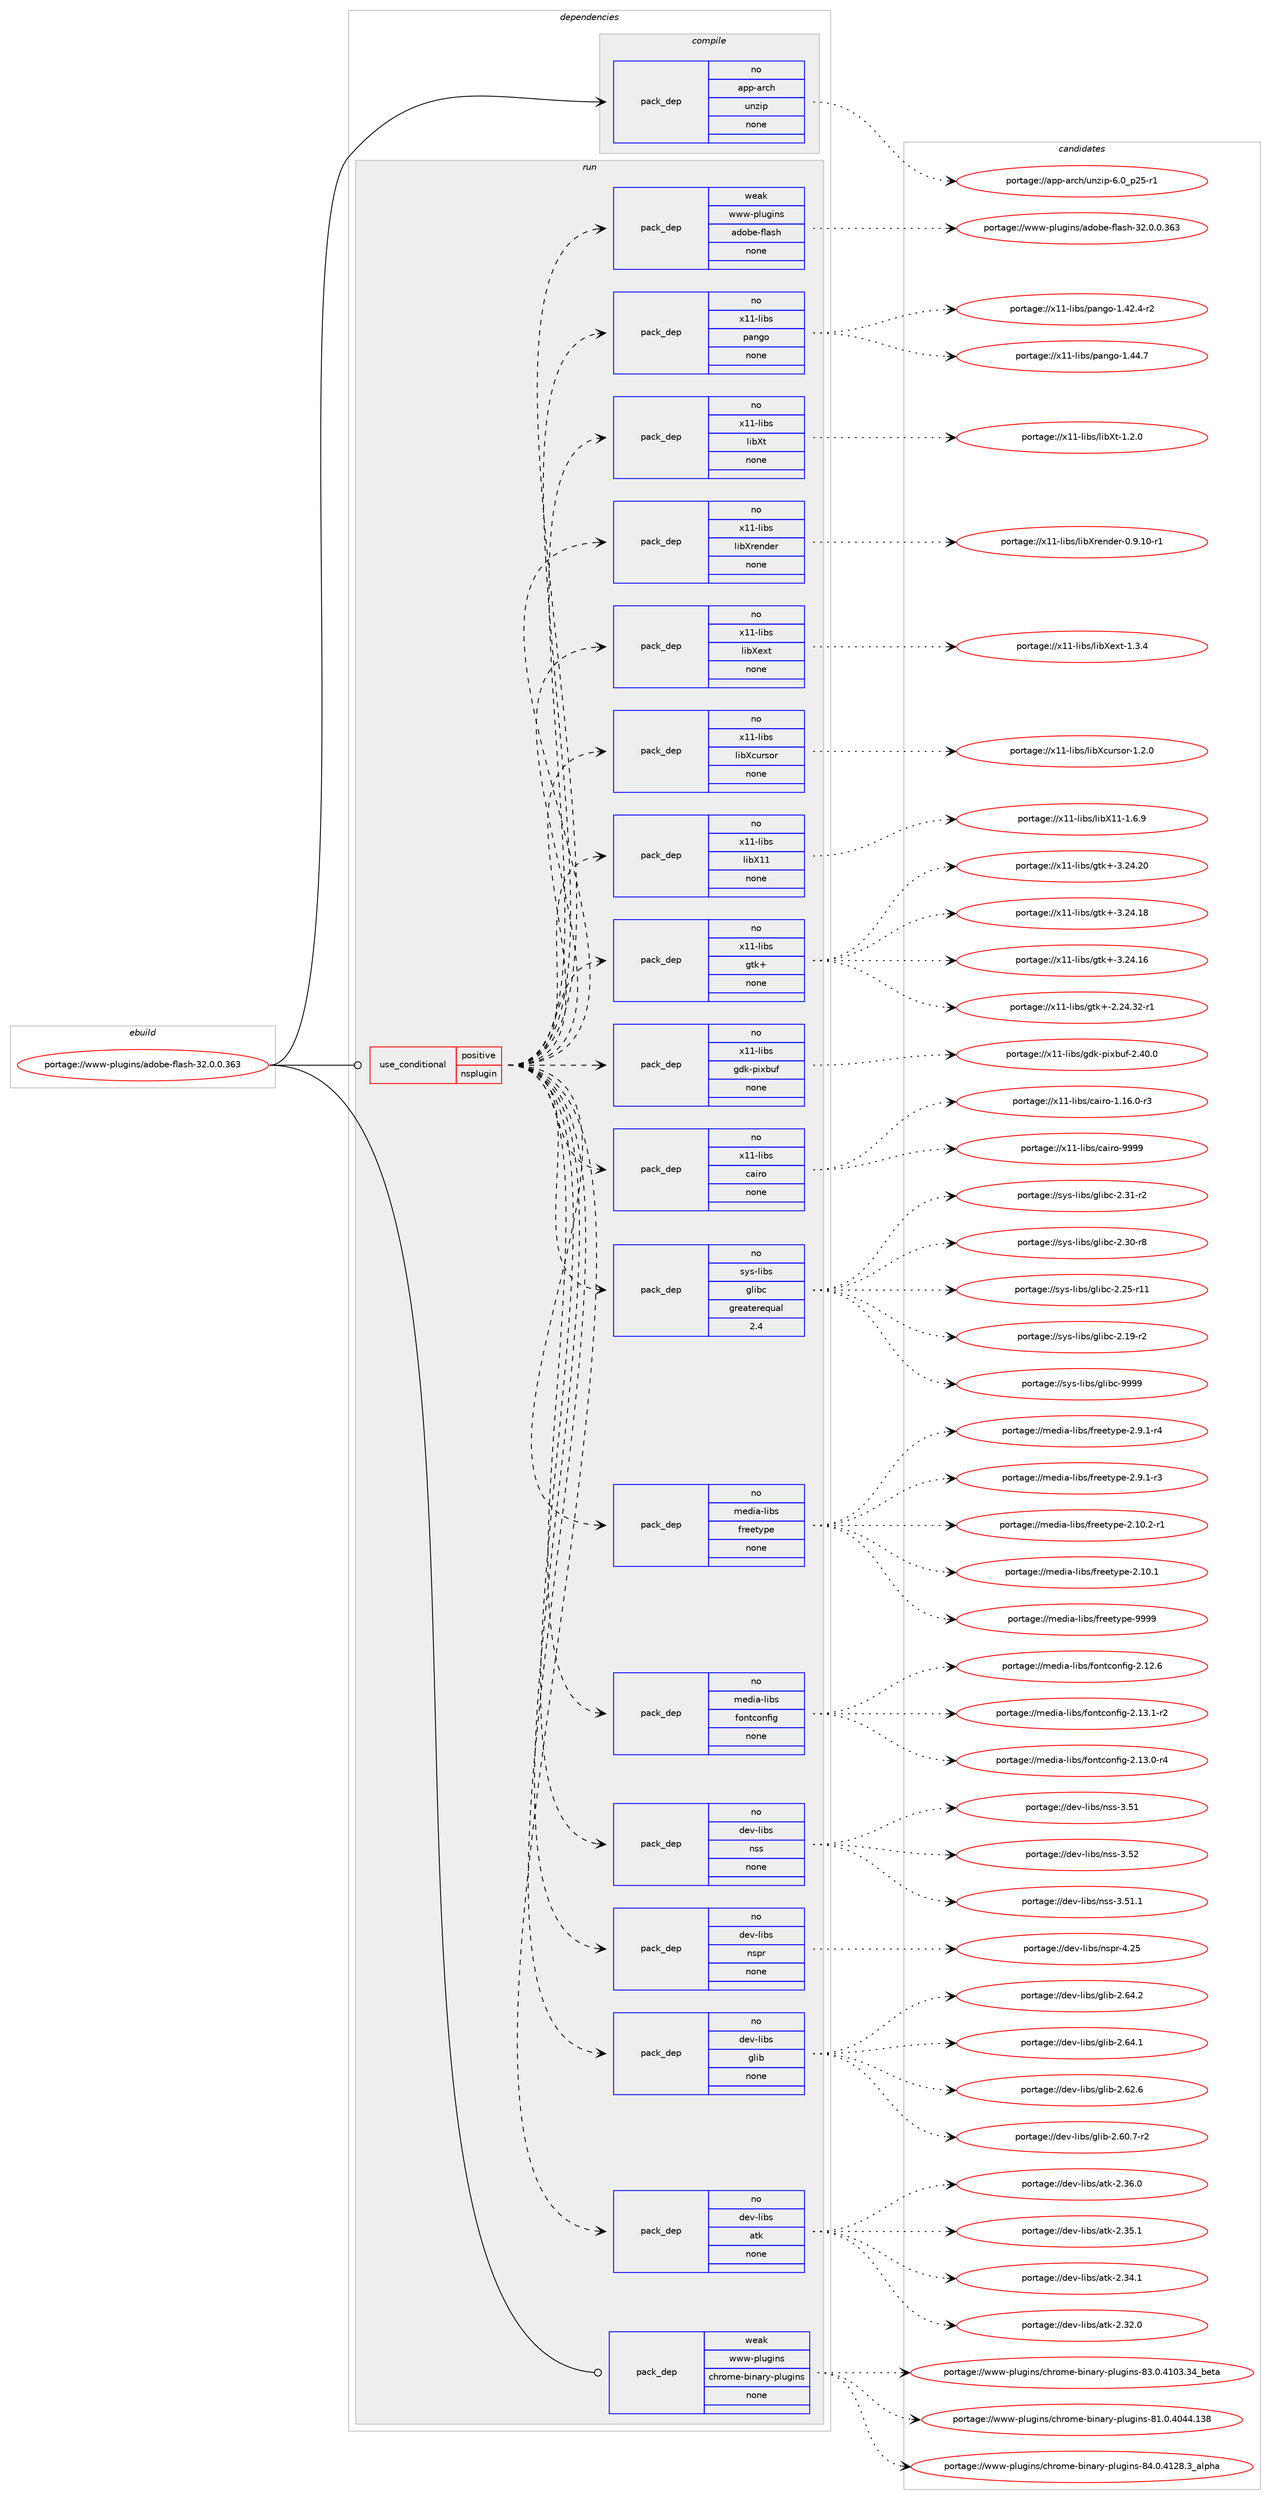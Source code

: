 digraph prolog {

# *************
# Graph options
# *************

newrank=true;
concentrate=true;
compound=true;
graph [rankdir=LR,fontname=Helvetica,fontsize=10,ranksep=1.5];#, ranksep=2.5, nodesep=0.2];
edge  [arrowhead=vee];
node  [fontname=Helvetica,fontsize=10];

# **********
# The ebuild
# **********

subgraph cluster_leftcol {
color=gray;
rank=same;
label=<<i>ebuild</i>>;
id [label="portage://www-plugins/adobe-flash-32.0.0.363", color=red, width=4, href="../www-plugins/adobe-flash-32.0.0.363.svg"];
}

# ****************
# The dependencies
# ****************

subgraph cluster_midcol {
color=gray;
label=<<i>dependencies</i>>;
subgraph cluster_compile {
fillcolor="#eeeeee";
style=filled;
label=<<i>compile</i>>;
subgraph pack2197 {
dependency2520 [label=<<TABLE BORDER="0" CELLBORDER="1" CELLSPACING="0" CELLPADDING="4" WIDTH="220"><TR><TD ROWSPAN="6" CELLPADDING="30">pack_dep</TD></TR><TR><TD WIDTH="110">no</TD></TR><TR><TD>app-arch</TD></TR><TR><TD>unzip</TD></TR><TR><TD>none</TD></TR><TR><TD></TD></TR></TABLE>>, shape=none, color=blue];
}
id:e -> dependency2520:w [weight=20,style="solid",arrowhead="vee"];
}
subgraph cluster_compileandrun {
fillcolor="#eeeeee";
style=filled;
label=<<i>compile and run</i>>;
}
subgraph cluster_run {
fillcolor="#eeeeee";
style=filled;
label=<<i>run</i>>;
subgraph cond300 {
dependency2521 [label=<<TABLE BORDER="0" CELLBORDER="1" CELLSPACING="0" CELLPADDING="4"><TR><TD ROWSPAN="3" CELLPADDING="10">use_conditional</TD></TR><TR><TD>positive</TD></TR><TR><TD>nsplugin</TD></TR></TABLE>>, shape=none, color=red];
subgraph pack2198 {
dependency2522 [label=<<TABLE BORDER="0" CELLBORDER="1" CELLSPACING="0" CELLPADDING="4" WIDTH="220"><TR><TD ROWSPAN="6" CELLPADDING="30">pack_dep</TD></TR><TR><TD WIDTH="110">no</TD></TR><TR><TD>dev-libs</TD></TR><TR><TD>atk</TD></TR><TR><TD>none</TD></TR><TR><TD></TD></TR></TABLE>>, shape=none, color=blue];
}
dependency2521:e -> dependency2522:w [weight=20,style="dashed",arrowhead="vee"];
subgraph pack2199 {
dependency2523 [label=<<TABLE BORDER="0" CELLBORDER="1" CELLSPACING="0" CELLPADDING="4" WIDTH="220"><TR><TD ROWSPAN="6" CELLPADDING="30">pack_dep</TD></TR><TR><TD WIDTH="110">no</TD></TR><TR><TD>dev-libs</TD></TR><TR><TD>glib</TD></TR><TR><TD>none</TD></TR><TR><TD></TD></TR></TABLE>>, shape=none, color=blue];
}
dependency2521:e -> dependency2523:w [weight=20,style="dashed",arrowhead="vee"];
subgraph pack2200 {
dependency2524 [label=<<TABLE BORDER="0" CELLBORDER="1" CELLSPACING="0" CELLPADDING="4" WIDTH="220"><TR><TD ROWSPAN="6" CELLPADDING="30">pack_dep</TD></TR><TR><TD WIDTH="110">no</TD></TR><TR><TD>dev-libs</TD></TR><TR><TD>nspr</TD></TR><TR><TD>none</TD></TR><TR><TD></TD></TR></TABLE>>, shape=none, color=blue];
}
dependency2521:e -> dependency2524:w [weight=20,style="dashed",arrowhead="vee"];
subgraph pack2201 {
dependency2525 [label=<<TABLE BORDER="0" CELLBORDER="1" CELLSPACING="0" CELLPADDING="4" WIDTH="220"><TR><TD ROWSPAN="6" CELLPADDING="30">pack_dep</TD></TR><TR><TD WIDTH="110">no</TD></TR><TR><TD>dev-libs</TD></TR><TR><TD>nss</TD></TR><TR><TD>none</TD></TR><TR><TD></TD></TR></TABLE>>, shape=none, color=blue];
}
dependency2521:e -> dependency2525:w [weight=20,style="dashed",arrowhead="vee"];
subgraph pack2202 {
dependency2526 [label=<<TABLE BORDER="0" CELLBORDER="1" CELLSPACING="0" CELLPADDING="4" WIDTH="220"><TR><TD ROWSPAN="6" CELLPADDING="30">pack_dep</TD></TR><TR><TD WIDTH="110">no</TD></TR><TR><TD>media-libs</TD></TR><TR><TD>fontconfig</TD></TR><TR><TD>none</TD></TR><TR><TD></TD></TR></TABLE>>, shape=none, color=blue];
}
dependency2521:e -> dependency2526:w [weight=20,style="dashed",arrowhead="vee"];
subgraph pack2203 {
dependency2527 [label=<<TABLE BORDER="0" CELLBORDER="1" CELLSPACING="0" CELLPADDING="4" WIDTH="220"><TR><TD ROWSPAN="6" CELLPADDING="30">pack_dep</TD></TR><TR><TD WIDTH="110">no</TD></TR><TR><TD>media-libs</TD></TR><TR><TD>freetype</TD></TR><TR><TD>none</TD></TR><TR><TD></TD></TR></TABLE>>, shape=none, color=blue];
}
dependency2521:e -> dependency2527:w [weight=20,style="dashed",arrowhead="vee"];
subgraph pack2204 {
dependency2528 [label=<<TABLE BORDER="0" CELLBORDER="1" CELLSPACING="0" CELLPADDING="4" WIDTH="220"><TR><TD ROWSPAN="6" CELLPADDING="30">pack_dep</TD></TR><TR><TD WIDTH="110">no</TD></TR><TR><TD>sys-libs</TD></TR><TR><TD>glibc</TD></TR><TR><TD>greaterequal</TD></TR><TR><TD>2.4</TD></TR></TABLE>>, shape=none, color=blue];
}
dependency2521:e -> dependency2528:w [weight=20,style="dashed",arrowhead="vee"];
subgraph pack2205 {
dependency2529 [label=<<TABLE BORDER="0" CELLBORDER="1" CELLSPACING="0" CELLPADDING="4" WIDTH="220"><TR><TD ROWSPAN="6" CELLPADDING="30">pack_dep</TD></TR><TR><TD WIDTH="110">no</TD></TR><TR><TD>x11-libs</TD></TR><TR><TD>cairo</TD></TR><TR><TD>none</TD></TR><TR><TD></TD></TR></TABLE>>, shape=none, color=blue];
}
dependency2521:e -> dependency2529:w [weight=20,style="dashed",arrowhead="vee"];
subgraph pack2206 {
dependency2530 [label=<<TABLE BORDER="0" CELLBORDER="1" CELLSPACING="0" CELLPADDING="4" WIDTH="220"><TR><TD ROWSPAN="6" CELLPADDING="30">pack_dep</TD></TR><TR><TD WIDTH="110">no</TD></TR><TR><TD>x11-libs</TD></TR><TR><TD>gdk-pixbuf</TD></TR><TR><TD>none</TD></TR><TR><TD></TD></TR></TABLE>>, shape=none, color=blue];
}
dependency2521:e -> dependency2530:w [weight=20,style="dashed",arrowhead="vee"];
subgraph pack2207 {
dependency2531 [label=<<TABLE BORDER="0" CELLBORDER="1" CELLSPACING="0" CELLPADDING="4" WIDTH="220"><TR><TD ROWSPAN="6" CELLPADDING="30">pack_dep</TD></TR><TR><TD WIDTH="110">no</TD></TR><TR><TD>x11-libs</TD></TR><TR><TD>gtk+</TD></TR><TR><TD>none</TD></TR><TR><TD></TD></TR></TABLE>>, shape=none, color=blue];
}
dependency2521:e -> dependency2531:w [weight=20,style="dashed",arrowhead="vee"];
subgraph pack2208 {
dependency2532 [label=<<TABLE BORDER="0" CELLBORDER="1" CELLSPACING="0" CELLPADDING="4" WIDTH="220"><TR><TD ROWSPAN="6" CELLPADDING="30">pack_dep</TD></TR><TR><TD WIDTH="110">no</TD></TR><TR><TD>x11-libs</TD></TR><TR><TD>libX11</TD></TR><TR><TD>none</TD></TR><TR><TD></TD></TR></TABLE>>, shape=none, color=blue];
}
dependency2521:e -> dependency2532:w [weight=20,style="dashed",arrowhead="vee"];
subgraph pack2209 {
dependency2533 [label=<<TABLE BORDER="0" CELLBORDER="1" CELLSPACING="0" CELLPADDING="4" WIDTH="220"><TR><TD ROWSPAN="6" CELLPADDING="30">pack_dep</TD></TR><TR><TD WIDTH="110">no</TD></TR><TR><TD>x11-libs</TD></TR><TR><TD>libXcursor</TD></TR><TR><TD>none</TD></TR><TR><TD></TD></TR></TABLE>>, shape=none, color=blue];
}
dependency2521:e -> dependency2533:w [weight=20,style="dashed",arrowhead="vee"];
subgraph pack2210 {
dependency2534 [label=<<TABLE BORDER="0" CELLBORDER="1" CELLSPACING="0" CELLPADDING="4" WIDTH="220"><TR><TD ROWSPAN="6" CELLPADDING="30">pack_dep</TD></TR><TR><TD WIDTH="110">no</TD></TR><TR><TD>x11-libs</TD></TR><TR><TD>libXext</TD></TR><TR><TD>none</TD></TR><TR><TD></TD></TR></TABLE>>, shape=none, color=blue];
}
dependency2521:e -> dependency2534:w [weight=20,style="dashed",arrowhead="vee"];
subgraph pack2211 {
dependency2535 [label=<<TABLE BORDER="0" CELLBORDER="1" CELLSPACING="0" CELLPADDING="4" WIDTH="220"><TR><TD ROWSPAN="6" CELLPADDING="30">pack_dep</TD></TR><TR><TD WIDTH="110">no</TD></TR><TR><TD>x11-libs</TD></TR><TR><TD>libXrender</TD></TR><TR><TD>none</TD></TR><TR><TD></TD></TR></TABLE>>, shape=none, color=blue];
}
dependency2521:e -> dependency2535:w [weight=20,style="dashed",arrowhead="vee"];
subgraph pack2212 {
dependency2536 [label=<<TABLE BORDER="0" CELLBORDER="1" CELLSPACING="0" CELLPADDING="4" WIDTH="220"><TR><TD ROWSPAN="6" CELLPADDING="30">pack_dep</TD></TR><TR><TD WIDTH="110">no</TD></TR><TR><TD>x11-libs</TD></TR><TR><TD>libXt</TD></TR><TR><TD>none</TD></TR><TR><TD></TD></TR></TABLE>>, shape=none, color=blue];
}
dependency2521:e -> dependency2536:w [weight=20,style="dashed",arrowhead="vee"];
subgraph pack2213 {
dependency2537 [label=<<TABLE BORDER="0" CELLBORDER="1" CELLSPACING="0" CELLPADDING="4" WIDTH="220"><TR><TD ROWSPAN="6" CELLPADDING="30">pack_dep</TD></TR><TR><TD WIDTH="110">no</TD></TR><TR><TD>x11-libs</TD></TR><TR><TD>pango</TD></TR><TR><TD>none</TD></TR><TR><TD></TD></TR></TABLE>>, shape=none, color=blue];
}
dependency2521:e -> dependency2537:w [weight=20,style="dashed",arrowhead="vee"];
subgraph pack2214 {
dependency2538 [label=<<TABLE BORDER="0" CELLBORDER="1" CELLSPACING="0" CELLPADDING="4" WIDTH="220"><TR><TD ROWSPAN="6" CELLPADDING="30">pack_dep</TD></TR><TR><TD WIDTH="110">weak</TD></TR><TR><TD>www-plugins</TD></TR><TR><TD>adobe-flash</TD></TR><TR><TD>none</TD></TR><TR><TD></TD></TR></TABLE>>, shape=none, color=blue];
}
dependency2521:e -> dependency2538:w [weight=20,style="dashed",arrowhead="vee"];
}
id:e -> dependency2521:w [weight=20,style="solid",arrowhead="odot"];
subgraph pack2215 {
dependency2539 [label=<<TABLE BORDER="0" CELLBORDER="1" CELLSPACING="0" CELLPADDING="4" WIDTH="220"><TR><TD ROWSPAN="6" CELLPADDING="30">pack_dep</TD></TR><TR><TD WIDTH="110">weak</TD></TR><TR><TD>www-plugins</TD></TR><TR><TD>chrome-binary-plugins</TD></TR><TR><TD>none</TD></TR><TR><TD></TD></TR></TABLE>>, shape=none, color=blue];
}
id:e -> dependency2539:w [weight=20,style="solid",arrowhead="odot"];
}
}

# **************
# The candidates
# **************

subgraph cluster_choices {
rank=same;
color=gray;
label=<<i>candidates</i>>;

subgraph choice2197 {
color=black;
nodesep=1;
choice9711211245971149910447117110122105112455446489511250534511449 [label="portage://app-arch/unzip-6.0_p25-r1", color=red, width=4,href="../app-arch/unzip-6.0_p25-r1.svg"];
dependency2520:e -> choice9711211245971149910447117110122105112455446489511250534511449:w [style=dotted,weight="100"];
}
subgraph choice2198 {
color=black;
nodesep=1;
choice1001011184510810598115479711610745504651544648 [label="portage://dev-libs/atk-2.36.0", color=red, width=4,href="../dev-libs/atk-2.36.0.svg"];
choice1001011184510810598115479711610745504651534649 [label="portage://dev-libs/atk-2.35.1", color=red, width=4,href="../dev-libs/atk-2.35.1.svg"];
choice1001011184510810598115479711610745504651524649 [label="portage://dev-libs/atk-2.34.1", color=red, width=4,href="../dev-libs/atk-2.34.1.svg"];
choice1001011184510810598115479711610745504651504648 [label="portage://dev-libs/atk-2.32.0", color=red, width=4,href="../dev-libs/atk-2.32.0.svg"];
dependency2522:e -> choice1001011184510810598115479711610745504651544648:w [style=dotted,weight="100"];
dependency2522:e -> choice1001011184510810598115479711610745504651534649:w [style=dotted,weight="100"];
dependency2522:e -> choice1001011184510810598115479711610745504651524649:w [style=dotted,weight="100"];
dependency2522:e -> choice1001011184510810598115479711610745504651504648:w [style=dotted,weight="100"];
}
subgraph choice2199 {
color=black;
nodesep=1;
choice1001011184510810598115471031081059845504654524650 [label="portage://dev-libs/glib-2.64.2", color=red, width=4,href="../dev-libs/glib-2.64.2.svg"];
choice1001011184510810598115471031081059845504654524649 [label="portage://dev-libs/glib-2.64.1", color=red, width=4,href="../dev-libs/glib-2.64.1.svg"];
choice1001011184510810598115471031081059845504654504654 [label="portage://dev-libs/glib-2.62.6", color=red, width=4,href="../dev-libs/glib-2.62.6.svg"];
choice10010111845108105981154710310810598455046544846554511450 [label="portage://dev-libs/glib-2.60.7-r2", color=red, width=4,href="../dev-libs/glib-2.60.7-r2.svg"];
dependency2523:e -> choice1001011184510810598115471031081059845504654524650:w [style=dotted,weight="100"];
dependency2523:e -> choice1001011184510810598115471031081059845504654524649:w [style=dotted,weight="100"];
dependency2523:e -> choice1001011184510810598115471031081059845504654504654:w [style=dotted,weight="100"];
dependency2523:e -> choice10010111845108105981154710310810598455046544846554511450:w [style=dotted,weight="100"];
}
subgraph choice2200 {
color=black;
nodesep=1;
choice1001011184510810598115471101151121144552465053 [label="portage://dev-libs/nspr-4.25", color=red, width=4,href="../dev-libs/nspr-4.25.svg"];
dependency2524:e -> choice1001011184510810598115471101151121144552465053:w [style=dotted,weight="100"];
}
subgraph choice2201 {
color=black;
nodesep=1;
choice1001011184510810598115471101151154551465350 [label="portage://dev-libs/nss-3.52", color=red, width=4,href="../dev-libs/nss-3.52.svg"];
choice10010111845108105981154711011511545514653494649 [label="portage://dev-libs/nss-3.51.1", color=red, width=4,href="../dev-libs/nss-3.51.1.svg"];
choice1001011184510810598115471101151154551465349 [label="portage://dev-libs/nss-3.51", color=red, width=4,href="../dev-libs/nss-3.51.svg"];
dependency2525:e -> choice1001011184510810598115471101151154551465350:w [style=dotted,weight="100"];
dependency2525:e -> choice10010111845108105981154711011511545514653494649:w [style=dotted,weight="100"];
dependency2525:e -> choice1001011184510810598115471101151154551465349:w [style=dotted,weight="100"];
}
subgraph choice2202 {
color=black;
nodesep=1;
choice1091011001059745108105981154710211111011699111110102105103455046495146494511450 [label="portage://media-libs/fontconfig-2.13.1-r2", color=red, width=4,href="../media-libs/fontconfig-2.13.1-r2.svg"];
choice1091011001059745108105981154710211111011699111110102105103455046495146484511452 [label="portage://media-libs/fontconfig-2.13.0-r4", color=red, width=4,href="../media-libs/fontconfig-2.13.0-r4.svg"];
choice109101100105974510810598115471021111101169911111010210510345504649504654 [label="portage://media-libs/fontconfig-2.12.6", color=red, width=4,href="../media-libs/fontconfig-2.12.6.svg"];
dependency2526:e -> choice1091011001059745108105981154710211111011699111110102105103455046495146494511450:w [style=dotted,weight="100"];
dependency2526:e -> choice1091011001059745108105981154710211111011699111110102105103455046495146484511452:w [style=dotted,weight="100"];
dependency2526:e -> choice109101100105974510810598115471021111101169911111010210510345504649504654:w [style=dotted,weight="100"];
}
subgraph choice2203 {
color=black;
nodesep=1;
choice109101100105974510810598115471021141011011161211121014557575757 [label="portage://media-libs/freetype-9999", color=red, width=4,href="../media-libs/freetype-9999.svg"];
choice109101100105974510810598115471021141011011161211121014550465746494511452 [label="portage://media-libs/freetype-2.9.1-r4", color=red, width=4,href="../media-libs/freetype-2.9.1-r4.svg"];
choice109101100105974510810598115471021141011011161211121014550465746494511451 [label="portage://media-libs/freetype-2.9.1-r3", color=red, width=4,href="../media-libs/freetype-2.9.1-r3.svg"];
choice10910110010597451081059811547102114101101116121112101455046494846504511449 [label="portage://media-libs/freetype-2.10.2-r1", color=red, width=4,href="../media-libs/freetype-2.10.2-r1.svg"];
choice1091011001059745108105981154710211410110111612111210145504649484649 [label="portage://media-libs/freetype-2.10.1", color=red, width=4,href="../media-libs/freetype-2.10.1.svg"];
dependency2527:e -> choice109101100105974510810598115471021141011011161211121014557575757:w [style=dotted,weight="100"];
dependency2527:e -> choice109101100105974510810598115471021141011011161211121014550465746494511452:w [style=dotted,weight="100"];
dependency2527:e -> choice109101100105974510810598115471021141011011161211121014550465746494511451:w [style=dotted,weight="100"];
dependency2527:e -> choice10910110010597451081059811547102114101101116121112101455046494846504511449:w [style=dotted,weight="100"];
dependency2527:e -> choice1091011001059745108105981154710211410110111612111210145504649484649:w [style=dotted,weight="100"];
}
subgraph choice2204 {
color=black;
nodesep=1;
choice11512111545108105981154710310810598994557575757 [label="portage://sys-libs/glibc-9999", color=red, width=4,href="../sys-libs/glibc-9999.svg"];
choice115121115451081059811547103108105989945504651494511450 [label="portage://sys-libs/glibc-2.31-r2", color=red, width=4,href="../sys-libs/glibc-2.31-r2.svg"];
choice115121115451081059811547103108105989945504651484511456 [label="portage://sys-libs/glibc-2.30-r8", color=red, width=4,href="../sys-libs/glibc-2.30-r8.svg"];
choice11512111545108105981154710310810598994550465053451144949 [label="portage://sys-libs/glibc-2.25-r11", color=red, width=4,href="../sys-libs/glibc-2.25-r11.svg"];
choice115121115451081059811547103108105989945504649574511450 [label="portage://sys-libs/glibc-2.19-r2", color=red, width=4,href="../sys-libs/glibc-2.19-r2.svg"];
dependency2528:e -> choice11512111545108105981154710310810598994557575757:w [style=dotted,weight="100"];
dependency2528:e -> choice115121115451081059811547103108105989945504651494511450:w [style=dotted,weight="100"];
dependency2528:e -> choice115121115451081059811547103108105989945504651484511456:w [style=dotted,weight="100"];
dependency2528:e -> choice11512111545108105981154710310810598994550465053451144949:w [style=dotted,weight="100"];
dependency2528:e -> choice115121115451081059811547103108105989945504649574511450:w [style=dotted,weight="100"];
}
subgraph choice2205 {
color=black;
nodesep=1;
choice120494945108105981154799971051141114557575757 [label="portage://x11-libs/cairo-9999", color=red, width=4,href="../x11-libs/cairo-9999.svg"];
choice12049494510810598115479997105114111454946495446484511451 [label="portage://x11-libs/cairo-1.16.0-r3", color=red, width=4,href="../x11-libs/cairo-1.16.0-r3.svg"];
dependency2529:e -> choice120494945108105981154799971051141114557575757:w [style=dotted,weight="100"];
dependency2529:e -> choice12049494510810598115479997105114111454946495446484511451:w [style=dotted,weight="100"];
}
subgraph choice2206 {
color=black;
nodesep=1;
choice1204949451081059811547103100107451121051209811710245504652484648 [label="portage://x11-libs/gdk-pixbuf-2.40.0", color=red, width=4,href="../x11-libs/gdk-pixbuf-2.40.0.svg"];
dependency2530:e -> choice1204949451081059811547103100107451121051209811710245504652484648:w [style=dotted,weight="100"];
}
subgraph choice2207 {
color=black;
nodesep=1;
choice1204949451081059811547103116107434551465052465048 [label="portage://x11-libs/gtk+-3.24.20", color=red, width=4,href="../x11-libs/gtk+-3.24.20.svg"];
choice1204949451081059811547103116107434551465052464956 [label="portage://x11-libs/gtk+-3.24.18", color=red, width=4,href="../x11-libs/gtk+-3.24.18.svg"];
choice1204949451081059811547103116107434551465052464954 [label="portage://x11-libs/gtk+-3.24.16", color=red, width=4,href="../x11-libs/gtk+-3.24.16.svg"];
choice12049494510810598115471031161074345504650524651504511449 [label="portage://x11-libs/gtk+-2.24.32-r1", color=red, width=4,href="../x11-libs/gtk+-2.24.32-r1.svg"];
dependency2531:e -> choice1204949451081059811547103116107434551465052465048:w [style=dotted,weight="100"];
dependency2531:e -> choice1204949451081059811547103116107434551465052464956:w [style=dotted,weight="100"];
dependency2531:e -> choice1204949451081059811547103116107434551465052464954:w [style=dotted,weight="100"];
dependency2531:e -> choice12049494510810598115471031161074345504650524651504511449:w [style=dotted,weight="100"];
}
subgraph choice2208 {
color=black;
nodesep=1;
choice120494945108105981154710810598884949454946544657 [label="portage://x11-libs/libX11-1.6.9", color=red, width=4,href="../x11-libs/libX11-1.6.9.svg"];
dependency2532:e -> choice120494945108105981154710810598884949454946544657:w [style=dotted,weight="100"];
}
subgraph choice2209 {
color=black;
nodesep=1;
choice1204949451081059811547108105988899117114115111114454946504648 [label="portage://x11-libs/libXcursor-1.2.0", color=red, width=4,href="../x11-libs/libXcursor-1.2.0.svg"];
dependency2533:e -> choice1204949451081059811547108105988899117114115111114454946504648:w [style=dotted,weight="100"];
}
subgraph choice2210 {
color=black;
nodesep=1;
choice12049494510810598115471081059888101120116454946514652 [label="portage://x11-libs/libXext-1.3.4", color=red, width=4,href="../x11-libs/libXext-1.3.4.svg"];
dependency2534:e -> choice12049494510810598115471081059888101120116454946514652:w [style=dotted,weight="100"];
}
subgraph choice2211 {
color=black;
nodesep=1;
choice12049494510810598115471081059888114101110100101114454846574649484511449 [label="portage://x11-libs/libXrender-0.9.10-r1", color=red, width=4,href="../x11-libs/libXrender-0.9.10-r1.svg"];
dependency2535:e -> choice12049494510810598115471081059888114101110100101114454846574649484511449:w [style=dotted,weight="100"];
}
subgraph choice2212 {
color=black;
nodesep=1;
choice12049494510810598115471081059888116454946504648 [label="portage://x11-libs/libXt-1.2.0", color=red, width=4,href="../x11-libs/libXt-1.2.0.svg"];
dependency2536:e -> choice12049494510810598115471081059888116454946504648:w [style=dotted,weight="100"];
}
subgraph choice2213 {
color=black;
nodesep=1;
choice12049494510810598115471129711010311145494652524655 [label="portage://x11-libs/pango-1.44.7", color=red, width=4,href="../x11-libs/pango-1.44.7.svg"];
choice120494945108105981154711297110103111454946525046524511450 [label="portage://x11-libs/pango-1.42.4-r2", color=red, width=4,href="../x11-libs/pango-1.42.4-r2.svg"];
dependency2537:e -> choice12049494510810598115471129711010311145494652524655:w [style=dotted,weight="100"];
dependency2537:e -> choice120494945108105981154711297110103111454946525046524511450:w [style=dotted,weight="100"];
}
subgraph choice2214 {
color=black;
nodesep=1;
choice1191191194511210811710310511011547971001119810145102108971151044551504648464846515451 [label="portage://www-plugins/adobe-flash-32.0.0.363", color=red, width=4,href="../www-plugins/adobe-flash-32.0.0.363.svg"];
dependency2538:e -> choice1191191194511210811710310511011547971001119810145102108971151044551504648464846515451:w [style=dotted,weight="100"];
}
subgraph choice2215 {
color=black;
nodesep=1;
choice11911911945112108117103105110115479910411411110910145981051109711412145112108117103105110115455652464846524950564651959710811210497 [label="portage://www-plugins/chrome-binary-plugins-84.0.4128.3_alpha", color=red, width=4,href="../www-plugins/chrome-binary-plugins-84.0.4128.3_alpha.svg"];
choice1191191194511210811710310511011547991041141111091014598105110971141214511210811710310511011545565146484652494851465152959810111697 [label="portage://www-plugins/chrome-binary-plugins-83.0.4103.34_beta", color=red, width=4,href="../www-plugins/chrome-binary-plugins-83.0.4103.34_beta.svg"];
choice119119119451121081171031051101154799104114111109101459810511097114121451121081171031051101154556494648465248525246495156 [label="portage://www-plugins/chrome-binary-plugins-81.0.4044.138", color=red, width=4,href="../www-plugins/chrome-binary-plugins-81.0.4044.138.svg"];
dependency2539:e -> choice11911911945112108117103105110115479910411411110910145981051109711412145112108117103105110115455652464846524950564651959710811210497:w [style=dotted,weight="100"];
dependency2539:e -> choice1191191194511210811710310511011547991041141111091014598105110971141214511210811710310511011545565146484652494851465152959810111697:w [style=dotted,weight="100"];
dependency2539:e -> choice119119119451121081171031051101154799104114111109101459810511097114121451121081171031051101154556494648465248525246495156:w [style=dotted,weight="100"];
}
}

}
